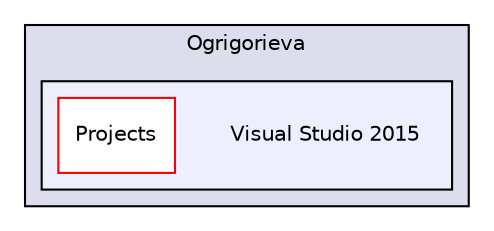 digraph "C:/Users/Ogrigorieva/Visual Studio 2015" {
  compound=true
  node [ fontsize="10", fontname="Helvetica"];
  edge [ labelfontsize="10", labelfontname="Helvetica"];
  subgraph clusterdir_e98a83fb693a7f8591a83f9676998448 {
    graph [ bgcolor="#ddddee", pencolor="black", label="Ogrigorieva" fontname="Helvetica", fontsize="10", URL="dir_e98a83fb693a7f8591a83f9676998448.html"]
  subgraph clusterdir_bd95a6a63f23cf84db7333a72e22ed63 {
    graph [ bgcolor="#eeeeff", pencolor="black", label="" URL="dir_bd95a6a63f23cf84db7333a72e22ed63.html"];
    dir_bd95a6a63f23cf84db7333a72e22ed63 [shape=plaintext label="Visual Studio 2015"];
    dir_320d7c41af5fb22eea0247c5e36aec62 [shape=box label="Projects" color="red" fillcolor="white" style="filled" URL="dir_320d7c41af5fb22eea0247c5e36aec62.html"];
  }
  }
}

